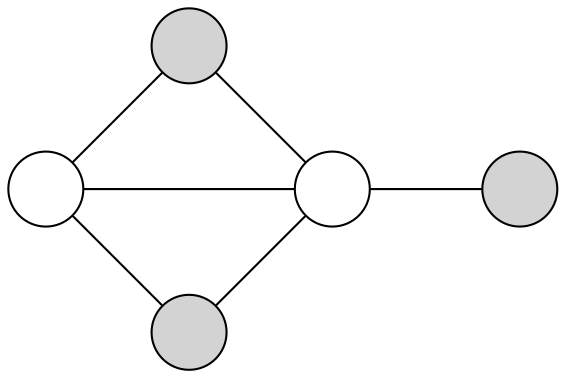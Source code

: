 graph g{
	layout=circo;
	
	node [shape=circle,label=""];

	a [style=filled];
	b;
	c [style=filled];
	d;
	e [style=filled];
	
	a -- b;
	b -- c;
	c -- d;
	d -- a;
	d -- e;
	b -- d;
}
